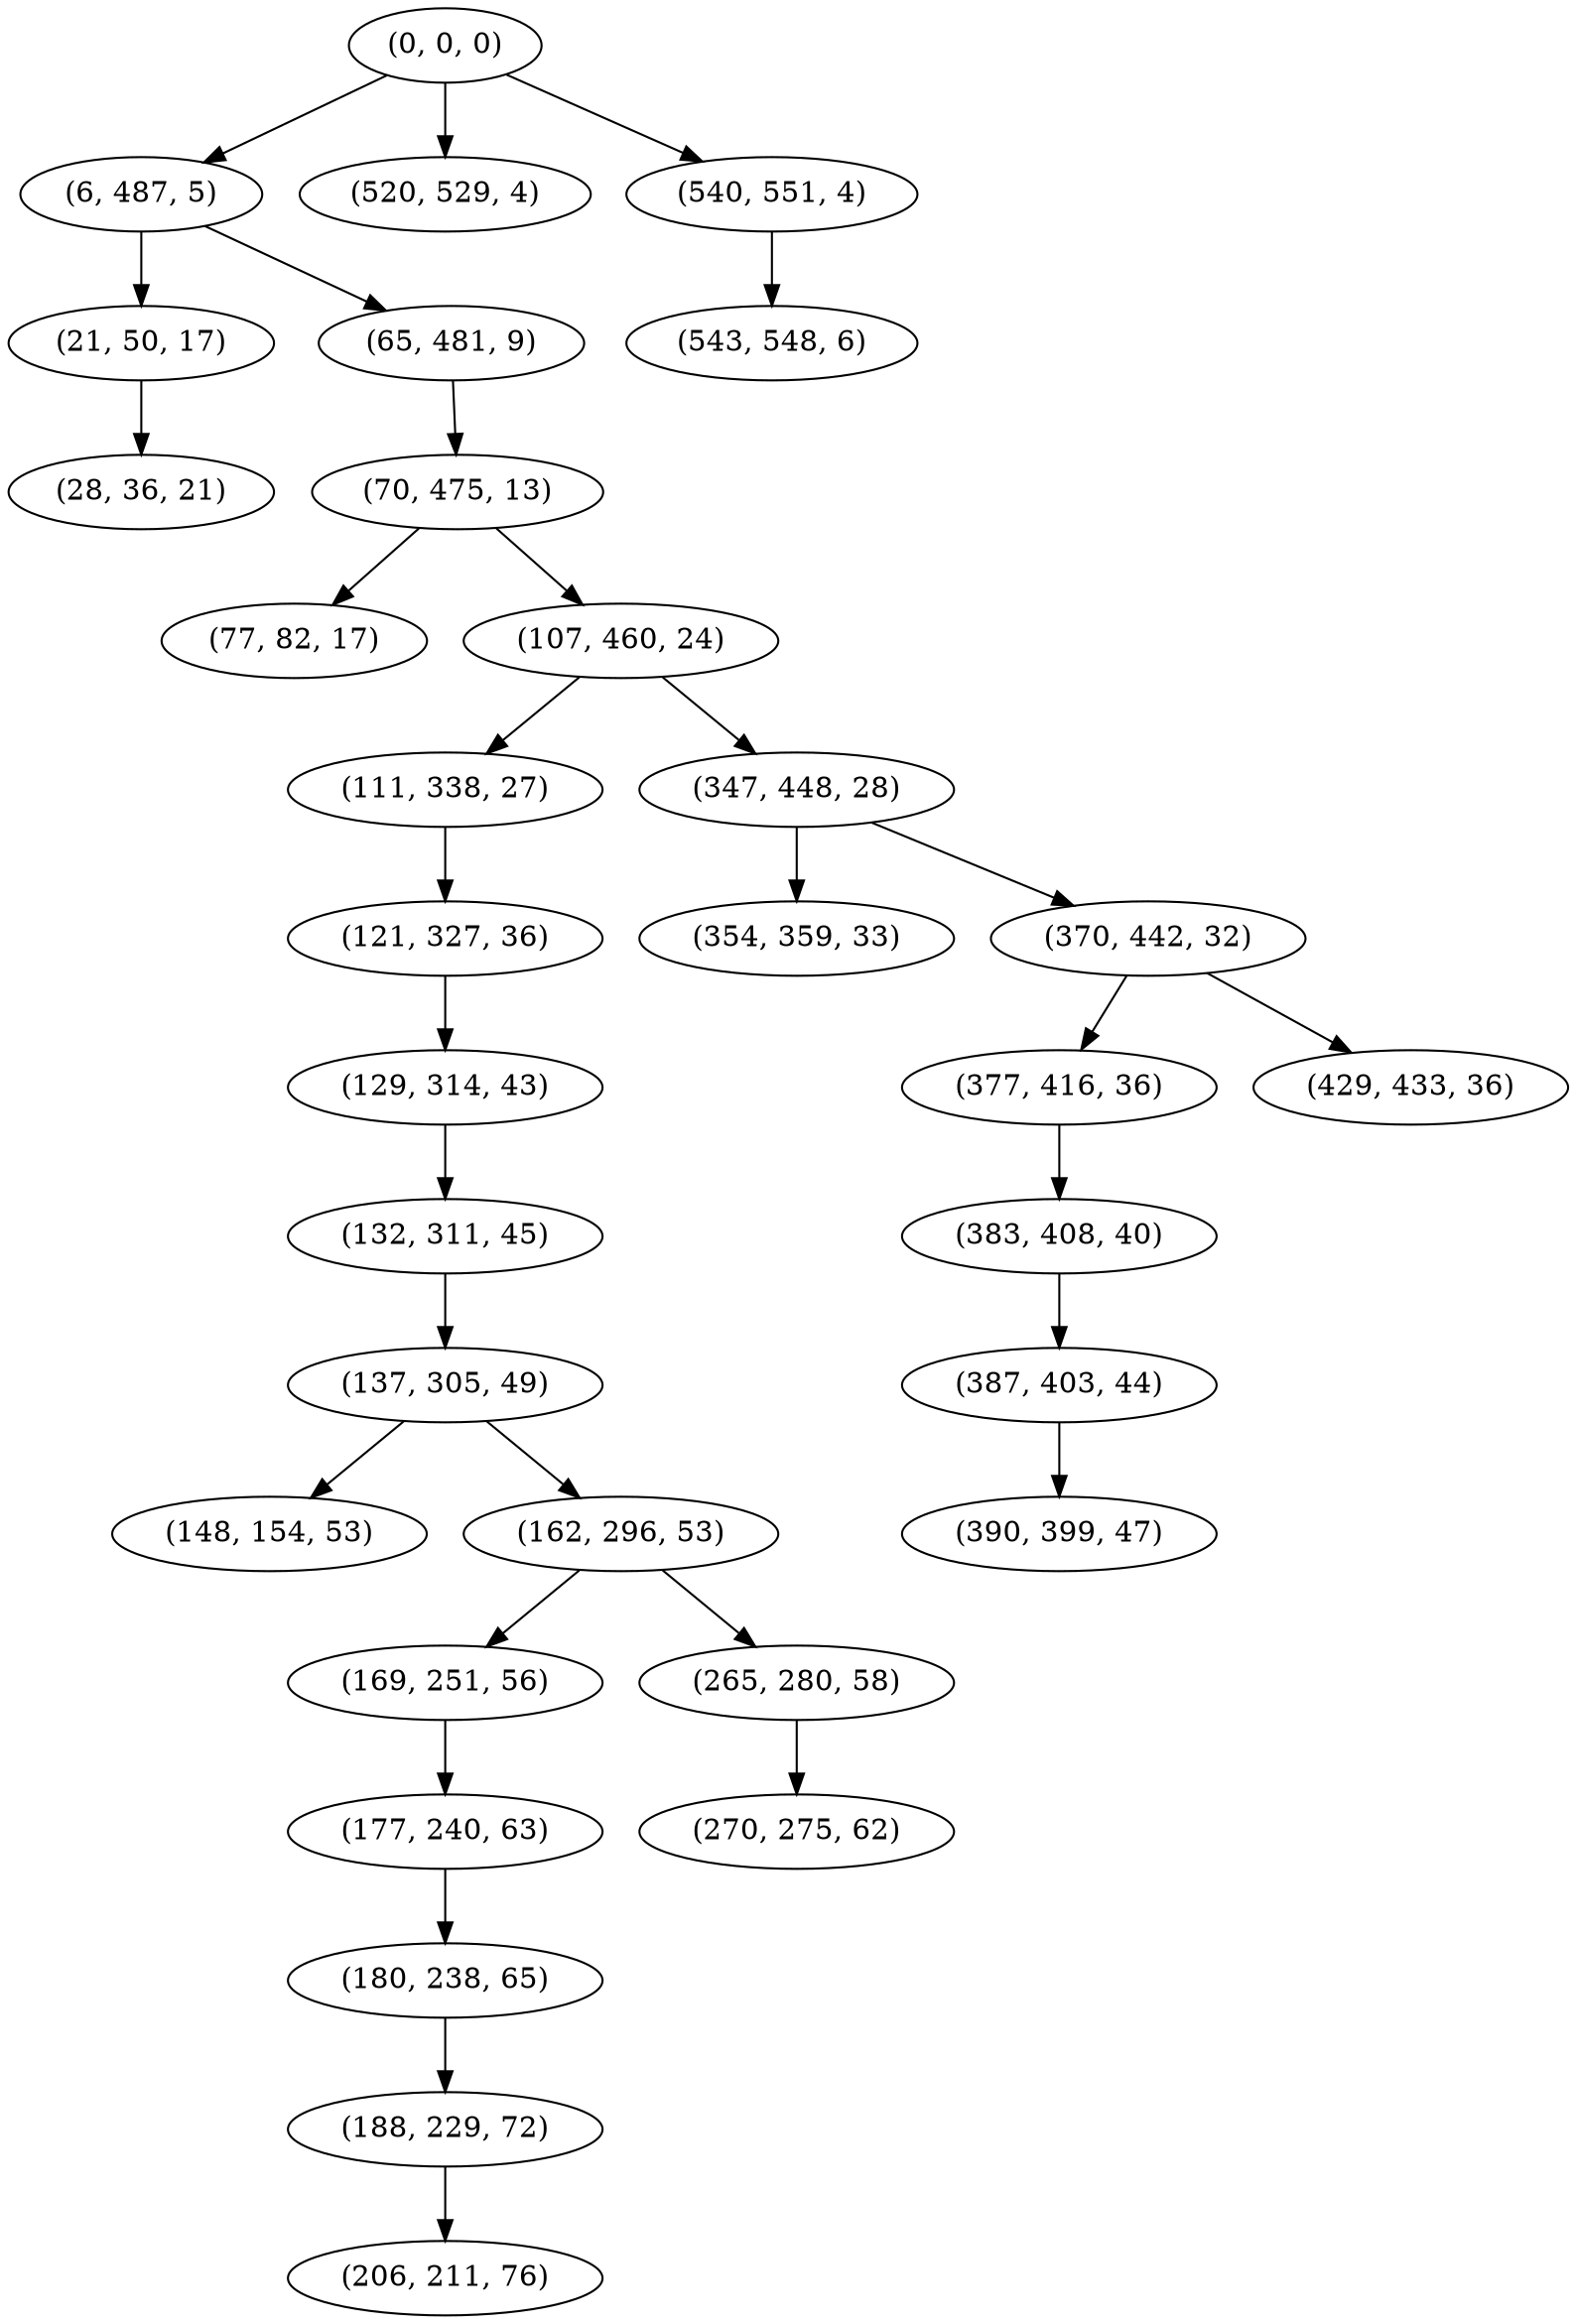 digraph tree {
    "(0, 0, 0)";
    "(6, 487, 5)";
    "(21, 50, 17)";
    "(28, 36, 21)";
    "(65, 481, 9)";
    "(70, 475, 13)";
    "(77, 82, 17)";
    "(107, 460, 24)";
    "(111, 338, 27)";
    "(121, 327, 36)";
    "(129, 314, 43)";
    "(132, 311, 45)";
    "(137, 305, 49)";
    "(148, 154, 53)";
    "(162, 296, 53)";
    "(169, 251, 56)";
    "(177, 240, 63)";
    "(180, 238, 65)";
    "(188, 229, 72)";
    "(206, 211, 76)";
    "(265, 280, 58)";
    "(270, 275, 62)";
    "(347, 448, 28)";
    "(354, 359, 33)";
    "(370, 442, 32)";
    "(377, 416, 36)";
    "(383, 408, 40)";
    "(387, 403, 44)";
    "(390, 399, 47)";
    "(429, 433, 36)";
    "(520, 529, 4)";
    "(540, 551, 4)";
    "(543, 548, 6)";
    "(0, 0, 0)" -> "(6, 487, 5)";
    "(0, 0, 0)" -> "(520, 529, 4)";
    "(0, 0, 0)" -> "(540, 551, 4)";
    "(6, 487, 5)" -> "(21, 50, 17)";
    "(6, 487, 5)" -> "(65, 481, 9)";
    "(21, 50, 17)" -> "(28, 36, 21)";
    "(65, 481, 9)" -> "(70, 475, 13)";
    "(70, 475, 13)" -> "(77, 82, 17)";
    "(70, 475, 13)" -> "(107, 460, 24)";
    "(107, 460, 24)" -> "(111, 338, 27)";
    "(107, 460, 24)" -> "(347, 448, 28)";
    "(111, 338, 27)" -> "(121, 327, 36)";
    "(121, 327, 36)" -> "(129, 314, 43)";
    "(129, 314, 43)" -> "(132, 311, 45)";
    "(132, 311, 45)" -> "(137, 305, 49)";
    "(137, 305, 49)" -> "(148, 154, 53)";
    "(137, 305, 49)" -> "(162, 296, 53)";
    "(162, 296, 53)" -> "(169, 251, 56)";
    "(162, 296, 53)" -> "(265, 280, 58)";
    "(169, 251, 56)" -> "(177, 240, 63)";
    "(177, 240, 63)" -> "(180, 238, 65)";
    "(180, 238, 65)" -> "(188, 229, 72)";
    "(188, 229, 72)" -> "(206, 211, 76)";
    "(265, 280, 58)" -> "(270, 275, 62)";
    "(347, 448, 28)" -> "(354, 359, 33)";
    "(347, 448, 28)" -> "(370, 442, 32)";
    "(370, 442, 32)" -> "(377, 416, 36)";
    "(370, 442, 32)" -> "(429, 433, 36)";
    "(377, 416, 36)" -> "(383, 408, 40)";
    "(383, 408, 40)" -> "(387, 403, 44)";
    "(387, 403, 44)" -> "(390, 399, 47)";
    "(540, 551, 4)" -> "(543, 548, 6)";
}
